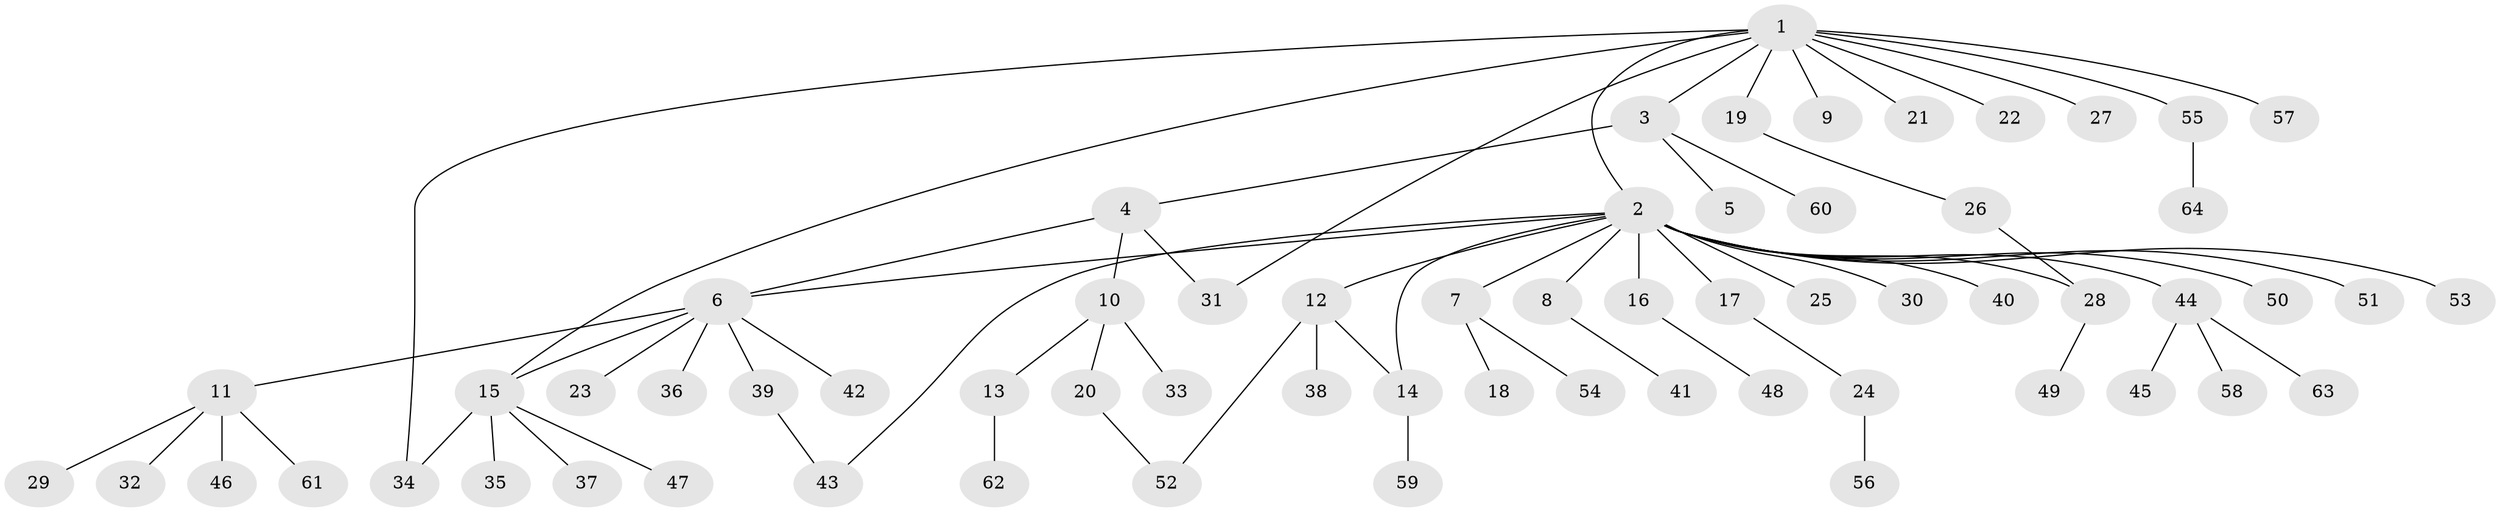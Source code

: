// coarse degree distribution, {11: 0.02564102564102564, 16: 0.02564102564102564, 3: 0.1282051282051282, 4: 0.05128205128205128, 6: 0.02564102564102564, 2: 0.1794871794871795, 1: 0.5641025641025641}
// Generated by graph-tools (version 1.1) at 2025/50/03/04/25 22:50:13]
// undirected, 64 vertices, 71 edges
graph export_dot {
  node [color=gray90,style=filled];
  1;
  2;
  3;
  4;
  5;
  6;
  7;
  8;
  9;
  10;
  11;
  12;
  13;
  14;
  15;
  16;
  17;
  18;
  19;
  20;
  21;
  22;
  23;
  24;
  25;
  26;
  27;
  28;
  29;
  30;
  31;
  32;
  33;
  34;
  35;
  36;
  37;
  38;
  39;
  40;
  41;
  42;
  43;
  44;
  45;
  46;
  47;
  48;
  49;
  50;
  51;
  52;
  53;
  54;
  55;
  56;
  57;
  58;
  59;
  60;
  61;
  62;
  63;
  64;
  1 -- 2;
  1 -- 3;
  1 -- 9;
  1 -- 15;
  1 -- 19;
  1 -- 21;
  1 -- 22;
  1 -- 27;
  1 -- 31;
  1 -- 34;
  1 -- 55;
  1 -- 57;
  2 -- 6;
  2 -- 7;
  2 -- 8;
  2 -- 12;
  2 -- 14;
  2 -- 16;
  2 -- 17;
  2 -- 25;
  2 -- 28;
  2 -- 30;
  2 -- 40;
  2 -- 43;
  2 -- 44;
  2 -- 50;
  2 -- 51;
  2 -- 53;
  3 -- 4;
  3 -- 5;
  3 -- 60;
  4 -- 6;
  4 -- 10;
  4 -- 31;
  6 -- 11;
  6 -- 15;
  6 -- 23;
  6 -- 36;
  6 -- 39;
  6 -- 42;
  7 -- 18;
  7 -- 54;
  8 -- 41;
  10 -- 13;
  10 -- 20;
  10 -- 33;
  11 -- 29;
  11 -- 32;
  11 -- 46;
  11 -- 61;
  12 -- 14;
  12 -- 38;
  12 -- 52;
  13 -- 62;
  14 -- 59;
  15 -- 34;
  15 -- 35;
  15 -- 37;
  15 -- 47;
  16 -- 48;
  17 -- 24;
  19 -- 26;
  20 -- 52;
  24 -- 56;
  26 -- 28;
  28 -- 49;
  39 -- 43;
  44 -- 45;
  44 -- 58;
  44 -- 63;
  55 -- 64;
}
